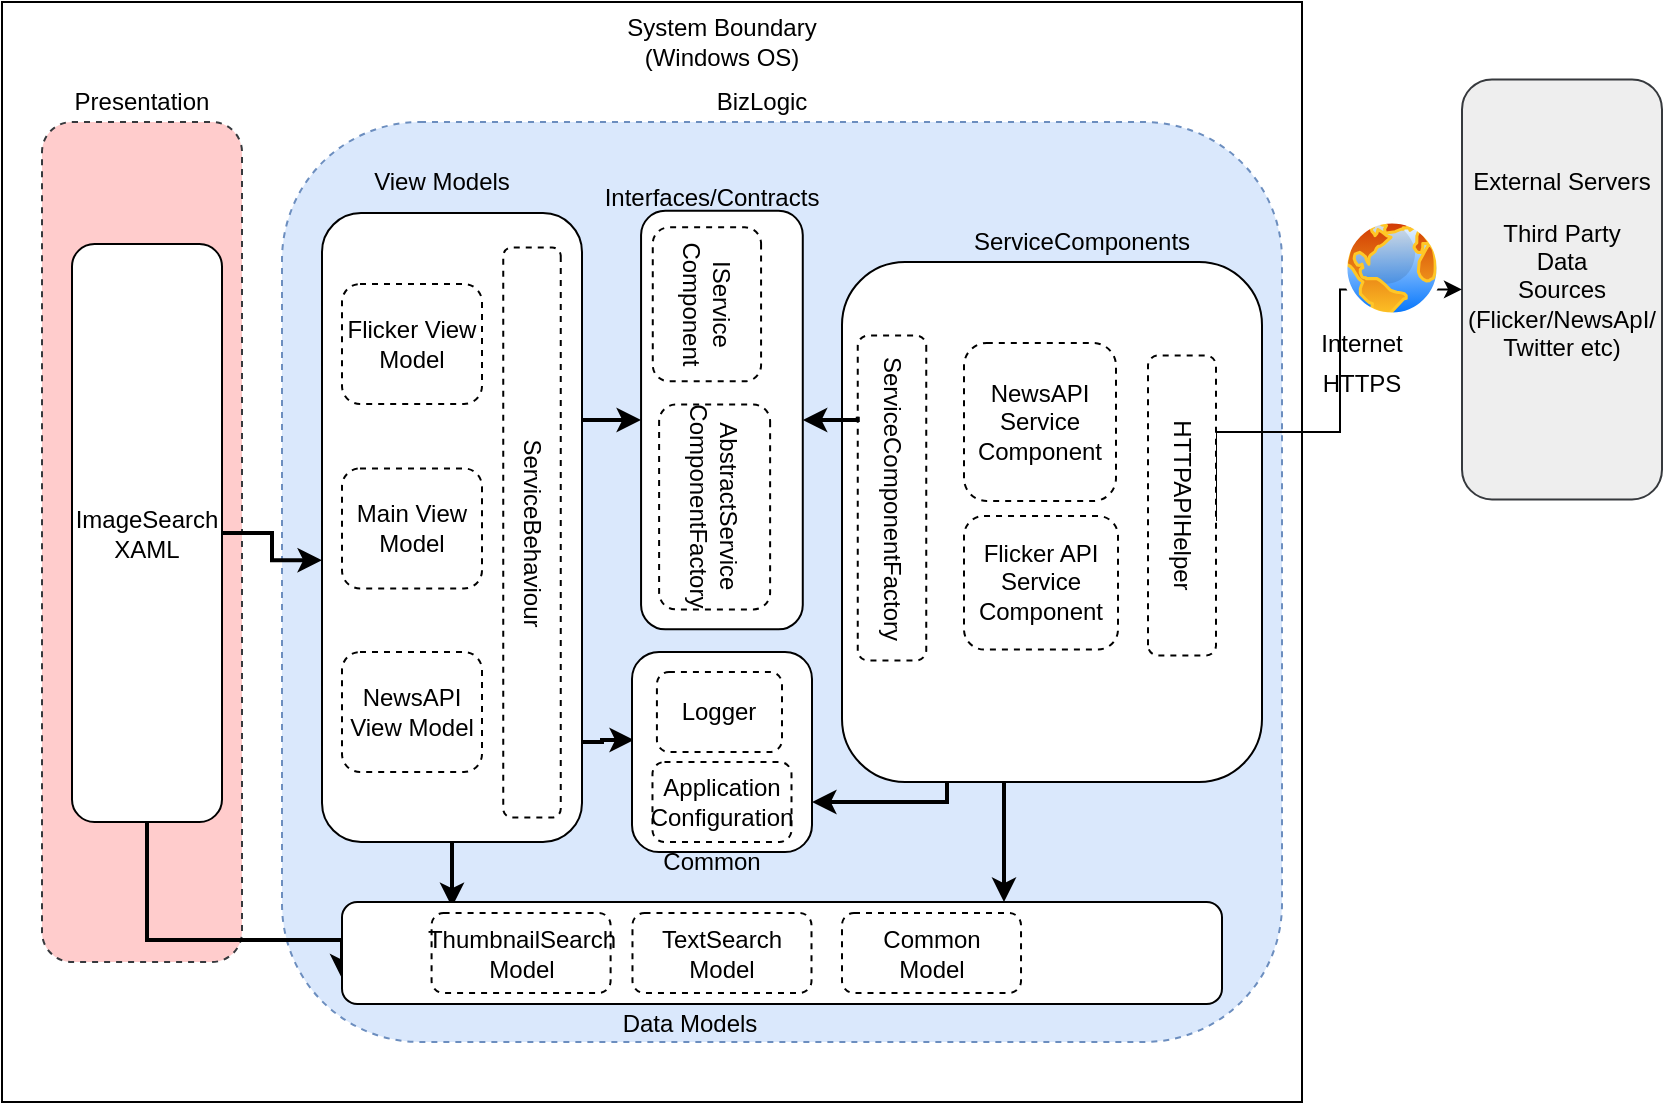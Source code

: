 <mxfile version="13.3.1" type="device"><diagram id="URK5nwYfjCK05Dr4Fxdh" name="Page-1"><mxGraphModel dx="1422" dy="822" grid="1" gridSize="10" guides="1" tooltips="1" connect="1" arrows="1" fold="1" page="1" pageScale="1" pageWidth="850" pageHeight="1100" math="0" shadow="0"><root><mxCell id="0"/><mxCell id="1" parent="0"/><mxCell id="iUuPVBPyNmosH8IYp0OI-4" value="Third Party &lt;br&gt;Data&lt;br&gt;Sources&lt;br&gt;(Flicker/NewsApI/&lt;br&gt;Twitter etc)" style="rounded=1;whiteSpace=wrap;html=1;fillColor=#eeeeee;strokeColor=#36393d;" vertex="1" parent="1"><mxGeometry x="750" y="228.69" width="100" height="210" as="geometry"/></mxCell><mxCell id="iUuPVBPyNmosH8IYp0OI-5" value="" style="rounded=0;whiteSpace=wrap;html=1;" vertex="1" parent="1"><mxGeometry x="20" y="190" width="650" height="550" as="geometry"/></mxCell><mxCell id="iUuPVBPyNmosH8IYp0OI-11" value="System Boundary (Windows OS)" style="text;html=1;strokeColor=none;fillColor=none;align=center;verticalAlign=middle;whiteSpace=wrap;rounded=0;" vertex="1" parent="1"><mxGeometry x="330" y="200" width="100" height="20" as="geometry"/></mxCell><mxCell id="iUuPVBPyNmosH8IYp0OI-12" value="Internet" style="text;html=1;strokeColor=none;fillColor=none;align=center;verticalAlign=middle;whiteSpace=wrap;rounded=0;" vertex="1" parent="1"><mxGeometry x="650" y="351" width="100" height="20" as="geometry"/></mxCell><mxCell id="iUuPVBPyNmosH8IYp0OI-13" value="HTTPS" style="text;html=1;strokeColor=none;fillColor=none;align=center;verticalAlign=middle;whiteSpace=wrap;rounded=0;" vertex="1" parent="1"><mxGeometry x="650" y="371" width="100" height="20" as="geometry"/></mxCell><mxCell id="iUuPVBPyNmosH8IYp0OI-14" value="External Servers" style="text;html=1;strokeColor=none;fillColor=none;align=center;verticalAlign=middle;whiteSpace=wrap;rounded=0;" vertex="1" parent="1"><mxGeometry x="750" y="270" width="100" height="20" as="geometry"/></mxCell><mxCell id="iUuPVBPyNmosH8IYp0OI-15" value="" style="rounded=1;whiteSpace=wrap;html=1;dashed=1;fillColor=#ffcccc;strokeColor=#36393d;" vertex="1" parent="1"><mxGeometry x="40" y="250" width="100" height="420" as="geometry"/></mxCell><mxCell id="iUuPVBPyNmosH8IYp0OI-16" value="" style="rounded=1;whiteSpace=wrap;html=1;dashed=1;fillColor=#dae8fc;strokeColor=#6c8ebf;" vertex="1" parent="1"><mxGeometry x="160" y="250" width="500" height="460" as="geometry"/></mxCell><mxCell id="iUuPVBPyNmosH8IYp0OI-17" value="Presentation" style="text;html=1;strokeColor=none;fillColor=none;align=center;verticalAlign=middle;whiteSpace=wrap;rounded=0;" vertex="1" parent="1"><mxGeometry x="50" y="230" width="80" height="20" as="geometry"/></mxCell><mxCell id="iUuPVBPyNmosH8IYp0OI-19" value="BizLogic" style="text;html=1;strokeColor=none;fillColor=none;align=center;verticalAlign=middle;whiteSpace=wrap;rounded=0;" vertex="1" parent="1"><mxGeometry x="360" y="230" width="80" height="20" as="geometry"/></mxCell><mxCell id="iUuPVBPyNmosH8IYp0OI-25" value="" style="edgeStyle=orthogonalEdgeStyle;rounded=0;orthogonalLoop=1;jettySize=auto;html=1;strokeWidth=2;entryX=0;entryY=0.552;entryDx=0;entryDy=0;entryPerimeter=0;" edge="1" parent="1" source="iUuPVBPyNmosH8IYp0OI-20" target="iUuPVBPyNmosH8IYp0OI-21"><mxGeometry relative="1" as="geometry"><Array as="points"/></mxGeometry></mxCell><mxCell id="iUuPVBPyNmosH8IYp0OI-27" value="" style="edgeStyle=orthogonalEdgeStyle;rounded=0;orthogonalLoop=1;jettySize=auto;html=1;strokeWidth=2;entryX=0;entryY=0.75;entryDx=0;entryDy=0;" edge="1" parent="1" source="iUuPVBPyNmosH8IYp0OI-20" target="iUuPVBPyNmosH8IYp0OI-23"><mxGeometry relative="1" as="geometry"><mxPoint x="180" y="684.5" as="targetPoint"/><Array as="points"><mxPoint x="93" y="659"/></Array></mxGeometry></mxCell><mxCell id="iUuPVBPyNmosH8IYp0OI-20" value="ImageSearch&lt;br&gt;XAML" style="rounded=1;whiteSpace=wrap;html=1;" vertex="1" parent="1"><mxGeometry x="55" y="311" width="75" height="289" as="geometry"/></mxCell><mxCell id="iUuPVBPyNmosH8IYp0OI-31" value="" style="edgeStyle=orthogonalEdgeStyle;rounded=0;orthogonalLoop=1;jettySize=auto;html=1;strokeWidth=2;entryX=0.44;entryY=0.989;entryDx=0;entryDy=0;entryPerimeter=0;" edge="1" parent="1" source="iUuPVBPyNmosH8IYp0OI-21" target="iUuPVBPyNmosH8IYp0OI-28"><mxGeometry relative="1" as="geometry"><Array as="points"><mxPoint x="320" y="560"/><mxPoint x="320" y="559"/></Array></mxGeometry></mxCell><mxCell id="iUuPVBPyNmosH8IYp0OI-36" value="" style="edgeStyle=orthogonalEdgeStyle;rounded=0;orthogonalLoop=1;jettySize=auto;html=1;strokeWidth=2;entryX=0.125;entryY=0.05;entryDx=0;entryDy=0;exitX=0.5;exitY=1;exitDx=0;exitDy=0;entryPerimeter=0;" edge="1" parent="1" source="iUuPVBPyNmosH8IYp0OI-21" target="iUuPVBPyNmosH8IYp0OI-23"><mxGeometry relative="1" as="geometry"><mxPoint x="270" y="660" as="targetPoint"/><Array as="points"><mxPoint x="245" y="600"/><mxPoint x="245" y="600"/></Array></mxGeometry></mxCell><mxCell id="iUuPVBPyNmosH8IYp0OI-21" value="" style="rounded=1;whiteSpace=wrap;html=1;" vertex="1" parent="1"><mxGeometry x="180" y="295.5" width="130" height="314.5" as="geometry"/></mxCell><mxCell id="iUuPVBPyNmosH8IYp0OI-22" value="" style="rounded=1;whiteSpace=wrap;html=1;" vertex="1" parent="1"><mxGeometry x="440" y="320" width="210" height="260" as="geometry"/></mxCell><mxCell id="iUuPVBPyNmosH8IYp0OI-23" value="" style="rounded=1;whiteSpace=wrap;html=1;" vertex="1" parent="1"><mxGeometry x="190" y="640" width="440" height="51" as="geometry"/></mxCell><mxCell id="iUuPVBPyNmosH8IYp0OI-28" value="" style="rounded=1;whiteSpace=wrap;html=1;rotation=90;" vertex="1" parent="1"><mxGeometry x="330" y="520" width="100" height="90" as="geometry"/></mxCell><mxCell id="iUuPVBPyNmosH8IYp0OI-7" style="edgeStyle=orthogonalEdgeStyle;rounded=0;orthogonalLoop=1;jettySize=auto;html=1;exitX=0.448;exitY=1;exitDx=0;exitDy=0;exitPerimeter=0;entryX=0;entryY=0.5;entryDx=0;entryDy=0;" edge="1" parent="1" source="iUuPVBPyNmosH8IYp0OI-42" target="iUuPVBPyNmosH8IYp0OI-4"><mxGeometry relative="1" as="geometry"><mxPoint x="740" y="340" as="targetPoint"/><Array as="points"><mxPoint x="689" y="405"/><mxPoint x="689" y="334"/></Array></mxGeometry></mxCell><mxCell id="iUuPVBPyNmosH8IYp0OI-3" value="" style="aspect=fixed;perimeter=ellipsePerimeter;html=1;align=center;shadow=0;dashed=0;spacingTop=3;image;image=img/lib/active_directory/internet_globe.svg;" vertex="1" parent="1"><mxGeometry x="690" y="298" width="50" height="50" as="geometry"/></mxCell><mxCell id="iUuPVBPyNmosH8IYp0OI-37" value="View Models" style="text;html=1;strokeColor=none;fillColor=none;align=center;verticalAlign=middle;whiteSpace=wrap;rounded=0;dashed=1;" vertex="1" parent="1"><mxGeometry x="185" y="270" width="110" height="20" as="geometry"/></mxCell><mxCell id="iUuPVBPyNmosH8IYp0OI-38" value="Flicker View Model" style="rounded=1;whiteSpace=wrap;html=1;dashed=1;" vertex="1" parent="1"><mxGeometry x="190" y="331" width="70" height="60" as="geometry"/></mxCell><mxCell id="iUuPVBPyNmosH8IYp0OI-39" value="Main View Model" style="rounded=1;whiteSpace=wrap;html=1;dashed=1;" vertex="1" parent="1"><mxGeometry x="190" y="423.23" width="70" height="60" as="geometry"/></mxCell><mxCell id="iUuPVBPyNmosH8IYp0OI-40" value="&lt;span&gt;NewsAPI View Model&lt;/span&gt;" style="rounded=1;whiteSpace=wrap;html=1;dashed=1;" vertex="1" parent="1"><mxGeometry x="190" y="515" width="70" height="60" as="geometry"/></mxCell><mxCell id="iUuPVBPyNmosH8IYp0OI-41" value="&lt;span&gt;Flicker API Service Component&lt;/span&gt;" style="rounded=1;whiteSpace=wrap;html=1;dashed=1;" vertex="1" parent="1"><mxGeometry x="501" y="446.98" width="77" height="66.77" as="geometry"/></mxCell><mxCell id="iUuPVBPyNmosH8IYp0OI-42" value="&lt;span&gt;HTTPAPIHelper&lt;/span&gt;" style="rounded=1;whiteSpace=wrap;html=1;dashed=1;direction=west;rotation=90;" vertex="1" parent="1"><mxGeometry x="535" y="424.75" width="150" height="34" as="geometry"/></mxCell><mxCell id="iUuPVBPyNmosH8IYp0OI-43" value="&lt;span&gt;NewsAPI Service Component&lt;/span&gt;" style="rounded=1;whiteSpace=wrap;html=1;dashed=1;" vertex="1" parent="1"><mxGeometry x="501" y="360.5" width="76" height="79" as="geometry"/></mxCell><mxCell id="iUuPVBPyNmosH8IYp0OI-44" value="&lt;span&gt;ServiceComponentFactory&lt;/span&gt;" style="rounded=1;whiteSpace=wrap;html=1;dashed=1;rotation=90;" vertex="1" parent="1"><mxGeometry x="383.75" y="420.9" width="162.5" height="34.25" as="geometry"/></mxCell><mxCell id="iUuPVBPyNmosH8IYp0OI-46" value="Interfaces" style="text;html=1;strokeColor=none;fillColor=none;align=center;verticalAlign=middle;whiteSpace=wrap;rounded=0;" vertex="1" parent="1"><mxGeometry x="340" y="380.75" width="80" height="20" as="geometry"/></mxCell><mxCell id="iUuPVBPyNmosH8IYp0OI-51" value="" style="rounded=1;whiteSpace=wrap;html=1;rotation=90;" vertex="1" parent="1"><mxGeometry x="275.33" y="358.6" width="209.26" height="80.86" as="geometry"/></mxCell><mxCell id="iUuPVBPyNmosH8IYp0OI-52" value="" style="edgeStyle=orthogonalEdgeStyle;rounded=0;orthogonalLoop=1;jettySize=auto;html=1;strokeWidth=2;entryX=0.5;entryY=0;entryDx=0;entryDy=0;exitX=0.25;exitY=1;exitDx=0;exitDy=0;" edge="1" parent="1" source="iUuPVBPyNmosH8IYp0OI-44" target="iUuPVBPyNmosH8IYp0OI-51"><mxGeometry relative="1" as="geometry"><mxPoint x="407.03" y="475.037" as="sourcePoint"/><mxPoint x="457.875" y="453.605" as="targetPoint"/><Array as="points"><mxPoint x="448" y="399"/></Array></mxGeometry></mxCell><mxCell id="iUuPVBPyNmosH8IYp0OI-53" value="IService&lt;br&gt;Component" style="rounded=1;whiteSpace=wrap;html=1;dashed=1;rotation=90;" vertex="1" parent="1"><mxGeometry x="333.96" y="314.11" width="77" height="54.15" as="geometry"/></mxCell><mxCell id="iUuPVBPyNmosH8IYp0OI-55" value="ServiceBehaviour" style="rounded=1;whiteSpace=wrap;html=1;dashed=1;rotation=90;" vertex="1" parent="1"><mxGeometry x="142.5" y="440.87" width="285" height="28.75" as="geometry"/></mxCell><mxCell id="iUuPVBPyNmosH8IYp0OI-57" value="&lt;span&gt;Logger&lt;/span&gt;" style="rounded=1;whiteSpace=wrap;html=1;dashed=1;" vertex="1" parent="1"><mxGeometry x="347.46" y="525" width="62.54" height="40" as="geometry"/></mxCell><mxCell id="iUuPVBPyNmosH8IYp0OI-58" value="ServiceComponents" style="text;html=1;strokeColor=none;fillColor=none;align=center;verticalAlign=middle;whiteSpace=wrap;rounded=0;" vertex="1" parent="1"><mxGeometry x="520" y="300" width="80" height="20" as="geometry"/></mxCell><mxCell id="iUuPVBPyNmosH8IYp0OI-59" value="Interfaces/Contracts" style="text;html=1;strokeColor=none;fillColor=none;align=center;verticalAlign=middle;whiteSpace=wrap;rounded=0;" vertex="1" parent="1"><mxGeometry x="335.49" y="278" width="80" height="20" as="geometry"/></mxCell><mxCell id="iUuPVBPyNmosH8IYp0OI-60" value="Data Models" style="text;html=1;strokeColor=none;fillColor=none;align=center;verticalAlign=middle;whiteSpace=wrap;rounded=0;" vertex="1" parent="1"><mxGeometry x="324.3" y="691" width="80" height="20" as="geometry"/></mxCell><mxCell id="iUuPVBPyNmosH8IYp0OI-62" value="&lt;span&gt;Application&lt;br&gt;Configuration&lt;/span&gt;" style="rounded=1;whiteSpace=wrap;html=1;dashed=1;" vertex="1" parent="1"><mxGeometry x="345.24" y="570" width="69.51" height="40" as="geometry"/></mxCell><mxCell id="iUuPVBPyNmosH8IYp0OI-64" value="ThumbnailSearch&lt;br&gt;Model" style="rounded=1;whiteSpace=wrap;html=1;dashed=1;" vertex="1" parent="1"><mxGeometry x="234.79" y="645.5" width="89.51" height="40" as="geometry"/></mxCell><mxCell id="iUuPVBPyNmosH8IYp0OI-65" value="TextSearch&lt;br&gt;Model" style="rounded=1;whiteSpace=wrap;html=1;dashed=1;" vertex="1" parent="1"><mxGeometry x="335.24" y="645.5" width="89.51" height="40" as="geometry"/></mxCell><mxCell id="iUuPVBPyNmosH8IYp0OI-66" value="Common&lt;br&gt;Model" style="rounded=1;whiteSpace=wrap;html=1;dashed=1;" vertex="1" parent="1"><mxGeometry x="440" y="645.5" width="89.51" height="40" as="geometry"/></mxCell><mxCell id="iUuPVBPyNmosH8IYp0OI-45" value="&lt;span&gt;AbstractService&lt;br&gt;ComponentFactory&lt;/span&gt;" style="rounded=1;whiteSpace=wrap;html=1;dashed=1;rotation=90;" vertex="1" parent="1"><mxGeometry x="325.11" y="414.75" width="102.39" height="55.5" as="geometry"/></mxCell><mxCell id="iUuPVBPyNmosH8IYp0OI-71" value="" style="edgeStyle=orthogonalEdgeStyle;rounded=0;orthogonalLoop=1;jettySize=auto;html=1;strokeWidth=2;exitX=0.25;exitY=1;exitDx=0;exitDy=0;entryX=0.75;entryY=0;entryDx=0;entryDy=0;" edge="1" parent="1" source="iUuPVBPyNmosH8IYp0OI-22" target="iUuPVBPyNmosH8IYp0OI-28"><mxGeometry relative="1" as="geometry"><mxPoint x="521.25" y="587.583" as="sourcePoint"/><mxPoint x="546.25" y="587.583" as="targetPoint"/><Array as="points"><mxPoint x="493" y="590"/></Array></mxGeometry></mxCell><mxCell id="iUuPVBPyNmosH8IYp0OI-75" value="" style="edgeStyle=orthogonalEdgeStyle;rounded=0;orthogonalLoop=1;jettySize=auto;html=1;strokeWidth=2;entryX=0.5;entryY=1;entryDx=0;entryDy=0;" edge="1" parent="1" source="iUuPVBPyNmosH8IYp0OI-21" target="iUuPVBPyNmosH8IYp0OI-51"><mxGeometry relative="1" as="geometry"><mxPoint x="320" y="570" as="sourcePoint"/><mxPoint x="345" y="575" as="targetPoint"/><Array as="points"><mxPoint x="320" y="399"/><mxPoint x="320" y="399"/></Array></mxGeometry></mxCell><mxCell id="iUuPVBPyNmosH8IYp0OI-76" value="" style="edgeStyle=orthogonalEdgeStyle;rounded=0;orthogonalLoop=1;jettySize=auto;html=1;strokeWidth=2;" edge="1" parent="1" source="iUuPVBPyNmosH8IYp0OI-22"><mxGeometry relative="1" as="geometry"><mxPoint x="502.5" y="590" as="sourcePoint"/><mxPoint x="521" y="640" as="targetPoint"/><Array as="points"><mxPoint x="521" y="590"/><mxPoint x="521" y="590"/></Array></mxGeometry></mxCell><mxCell id="iUuPVBPyNmosH8IYp0OI-77" value="Common" style="text;html=1;strokeColor=none;fillColor=none;align=center;verticalAlign=middle;whiteSpace=wrap;rounded=0;" vertex="1" parent="1"><mxGeometry x="335.24" y="610" width="80" height="20" as="geometry"/></mxCell></root></mxGraphModel></diagram></mxfile>